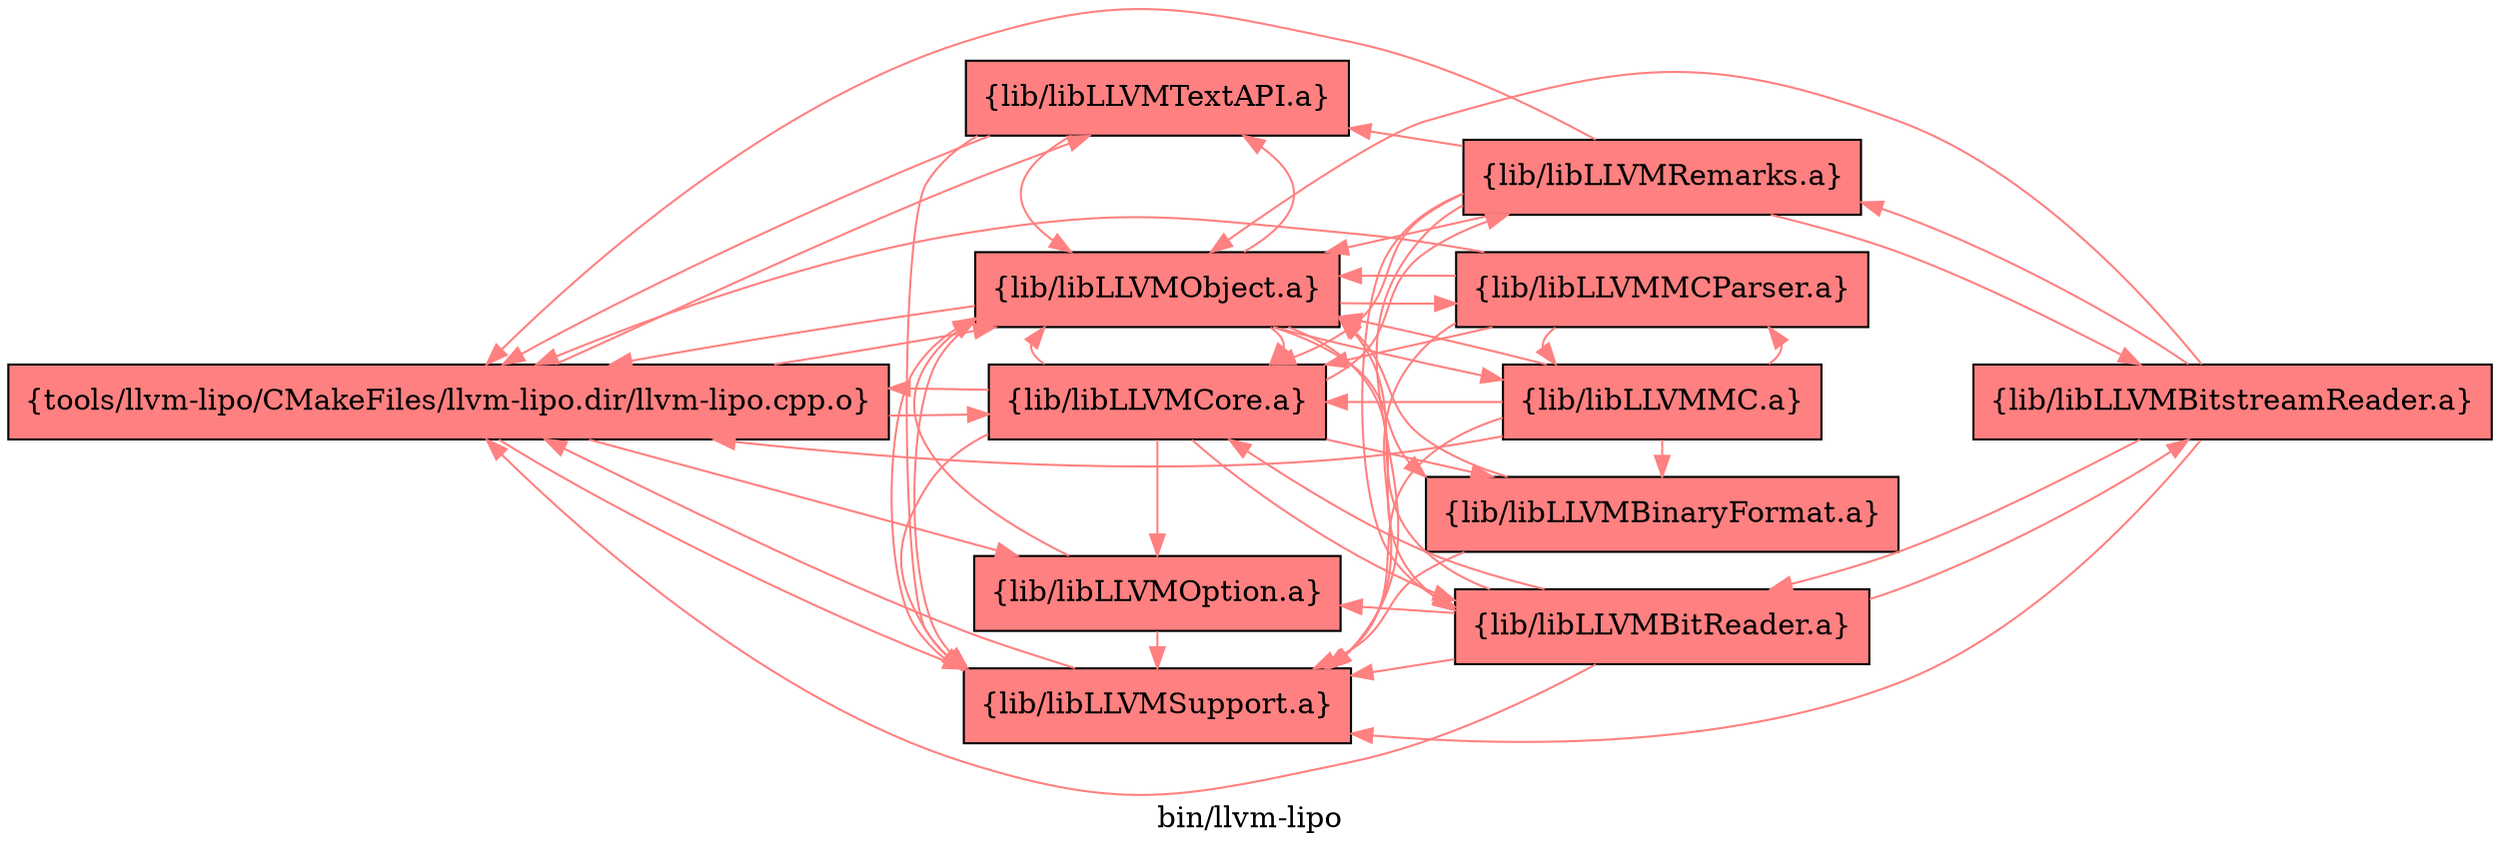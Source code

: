 digraph "bin/llvm-lipo" {
	label="bin/llvm-lipo";
	rankdir="LR"
	{ rank=same; Node0x55f0f98d8c38;  }
	{ rank=same; Node0x55f0f98e02f8; Node0x55f0f98e0848; Node0x55f0f98e0d98; Node0x55f0f98e1248; Node0x55f0f98deef8;  }
	{ rank=same; Node0x55f0f98df588; Node0x55f0f98daa38; Node0x55f0f98dad58; Node0x55f0f98db4d8; Node0x55f0f98dbe38;  }

	Node0x55f0f98d8c38 [shape=record,shape=box,style=filled,fillcolor="1.000000 0.5 1",group=1,label="{tools/llvm-lipo/CMakeFiles/llvm-lipo.dir/llvm-lipo.cpp.o}"];
	Node0x55f0f98d8c38 -> Node0x55f0f98e02f8[color="1.000000 0.5 1"];
	Node0x55f0f98d8c38 -> Node0x55f0f98e0848[color="1.000000 0.5 1"];
	Node0x55f0f98d8c38 -> Node0x55f0f98e0d98[color="1.000000 0.5 1"];
	Node0x55f0f98d8c38 -> Node0x55f0f98e1248[color="1.000000 0.5 1"];
	Node0x55f0f98d8c38 -> Node0x55f0f98deef8[color="1.000000 0.5 1"];
	Node0x55f0f98e02f8 [shape=record,shape=box,style=filled,fillcolor="1.000000 0.5 1",group=1,label="{lib/libLLVMObject.a}"];
	Node0x55f0f98e02f8 -> Node0x55f0f98d8c38[color="1.000000 0.5 1"];
	Node0x55f0f98e02f8 -> Node0x55f0f98e0d98[color="1.000000 0.5 1"];
	Node0x55f0f98e02f8 -> Node0x55f0f98df588[color="1.000000 0.5 1"];
	Node0x55f0f98e02f8 -> Node0x55f0f98daa38[color="1.000000 0.5 1"];
	Node0x55f0f98e02f8 -> Node0x55f0f98deef8[color="1.000000 0.5 1"];
	Node0x55f0f98e02f8 -> Node0x55f0f98dad58[color="1.000000 0.5 1"];
	Node0x55f0f98e02f8 -> Node0x55f0f98db4d8[color="1.000000 0.5 1"];
	Node0x55f0f98e02f8 -> Node0x55f0f98e1248[color="1.000000 0.5 1"];
	Node0x55f0f98e0848 [shape=record,shape=box,style=filled,fillcolor="1.000000 0.5 1",group=1,label="{lib/libLLVMOption.a}"];
	Node0x55f0f98e0848 -> Node0x55f0f98e0d98[color="1.000000 0.5 1"];
	Node0x55f0f98e0848 -> Node0x55f0f98e02f8[color="1.000000 0.5 1"];
	Node0x55f0f98e0d98 [shape=record,shape=box,style=filled,fillcolor="1.000000 0.5 1",group=1,label="{lib/libLLVMSupport.a}"];
	Node0x55f0f98e0d98 -> Node0x55f0f98e02f8[color="1.000000 0.5 1"];
	Node0x55f0f98e0d98 -> Node0x55f0f98d8c38[color="1.000000 0.5 1"];
	Node0x55f0f98e1248 [shape=record,shape=box,style=filled,fillcolor="1.000000 0.5 1",group=1,label="{lib/libLLVMTextAPI.a}"];
	Node0x55f0f98e1248 -> Node0x55f0f98e0d98[color="1.000000 0.5 1"];
	Node0x55f0f98e1248 -> Node0x55f0f98d8c38[color="1.000000 0.5 1"];
	Node0x55f0f98e1248 -> Node0x55f0f98e02f8[color="1.000000 0.5 1"];
	Node0x55f0f98deef8 [shape=record,shape=box,style=filled,fillcolor="1.000000 0.5 1",group=1,label="{lib/libLLVMCore.a}"];
	Node0x55f0f98deef8 -> Node0x55f0f98e02f8[color="1.000000 0.5 1"];
	Node0x55f0f98deef8 -> Node0x55f0f98e0d98[color="1.000000 0.5 1"];
	Node0x55f0f98deef8 -> Node0x55f0f98d8c38[color="1.000000 0.5 1"];
	Node0x55f0f98deef8 -> Node0x55f0f98df588[color="1.000000 0.5 1"];
	Node0x55f0f98deef8 -> Node0x55f0f98dbe38[color="1.000000 0.5 1"];
	Node0x55f0f98deef8 -> Node0x55f0f98e0848[color="1.000000 0.5 1"];
	Node0x55f0f98deef8 -> Node0x55f0f98dad58[color="1.000000 0.5 1"];
	Node0x55f0f98df588 [shape=record,shape=box,style=filled,fillcolor="1.000000 0.5 1",group=1,label="{lib/libLLVMBinaryFormat.a}"];
	Node0x55f0f98df588 -> Node0x55f0f98e02f8[color="1.000000 0.5 1"];
	Node0x55f0f98df588 -> Node0x55f0f98e0d98[color="1.000000 0.5 1"];
	Node0x55f0f98daa38 [shape=record,shape=box,style=filled,fillcolor="1.000000 0.5 1",group=1,label="{lib/libLLVMMC.a}"];
	Node0x55f0f98daa38 -> Node0x55f0f98e02f8[color="1.000000 0.5 1"];
	Node0x55f0f98daa38 -> Node0x55f0f98e0d98[color="1.000000 0.5 1"];
	Node0x55f0f98daa38 -> Node0x55f0f98deef8[color="1.000000 0.5 1"];
	Node0x55f0f98daa38 -> Node0x55f0f98d8c38[color="1.000000 0.5 1"];
	Node0x55f0f98daa38 -> Node0x55f0f98df588[color="1.000000 0.5 1"];
	Node0x55f0f98daa38 -> Node0x55f0f98db4d8[color="1.000000 0.5 1"];
	Node0x55f0f98dad58 [shape=record,shape=box,style=filled,fillcolor="1.000000 0.5 1",group=1,label="{lib/libLLVMBitReader.a}"];
	Node0x55f0f98dad58 -> Node0x55f0f98d8c38[color="1.000000 0.5 1"];
	Node0x55f0f98dad58 -> Node0x55f0f98e02f8[color="1.000000 0.5 1"];
	Node0x55f0f98dad58 -> Node0x55f0f98e0848[color="1.000000 0.5 1"];
	Node0x55f0f98dad58 -> Node0x55f0f98e0d98[color="1.000000 0.5 1"];
	Node0x55f0f98dad58 -> Node0x55f0f98deef8[color="1.000000 0.5 1"];
	Node0x55f0f98dad58 -> Node0x55f0f98db8e8[color="1.000000 0.5 1"];
	Node0x55f0f98db4d8 [shape=record,shape=box,style=filled,fillcolor="1.000000 0.5 1",group=1,label="{lib/libLLVMMCParser.a}"];
	Node0x55f0f98db4d8 -> Node0x55f0f98d8c38[color="1.000000 0.5 1"];
	Node0x55f0f98db4d8 -> Node0x55f0f98e02f8[color="1.000000 0.5 1"];
	Node0x55f0f98db4d8 -> Node0x55f0f98e0d98[color="1.000000 0.5 1"];
	Node0x55f0f98db4d8 -> Node0x55f0f98daa38[color="1.000000 0.5 1"];
	Node0x55f0f98db4d8 -> Node0x55f0f98deef8[color="1.000000 0.5 1"];
	Node0x55f0f98dbe38 [shape=record,shape=box,style=filled,fillcolor="1.000000 0.5 1",group=1,label="{lib/libLLVMRemarks.a}"];
	Node0x55f0f98dbe38 -> Node0x55f0f98e0d98[color="1.000000 0.5 1"];
	Node0x55f0f98dbe38 -> Node0x55f0f98dad58[color="1.000000 0.5 1"];
	Node0x55f0f98dbe38 -> Node0x55f0f98e02f8[color="1.000000 0.5 1"];
	Node0x55f0f98dbe38 -> Node0x55f0f98deef8[color="1.000000 0.5 1"];
	Node0x55f0f98dbe38 -> Node0x55f0f98d8c38[color="1.000000 0.5 1"];
	Node0x55f0f98dbe38 -> Node0x55f0f98db8e8[color="1.000000 0.5 1"];
	Node0x55f0f98dbe38 -> Node0x55f0f98e1248[color="1.000000 0.5 1"];
	Node0x55f0f98db8e8 [shape=record,shape=box,style=filled,fillcolor="1.000000 0.5 1",group=1,label="{lib/libLLVMBitstreamReader.a}"];
	Node0x55f0f98db8e8 -> Node0x55f0f98e02f8[color="1.000000 0.5 1"];
	Node0x55f0f98db8e8 -> Node0x55f0f98e0d98[color="1.000000 0.5 1"];
	Node0x55f0f98db8e8 -> Node0x55f0f98dad58[color="1.000000 0.5 1"];
	Node0x55f0f98db8e8 -> Node0x55f0f98dbe38[color="1.000000 0.5 1"];
}
